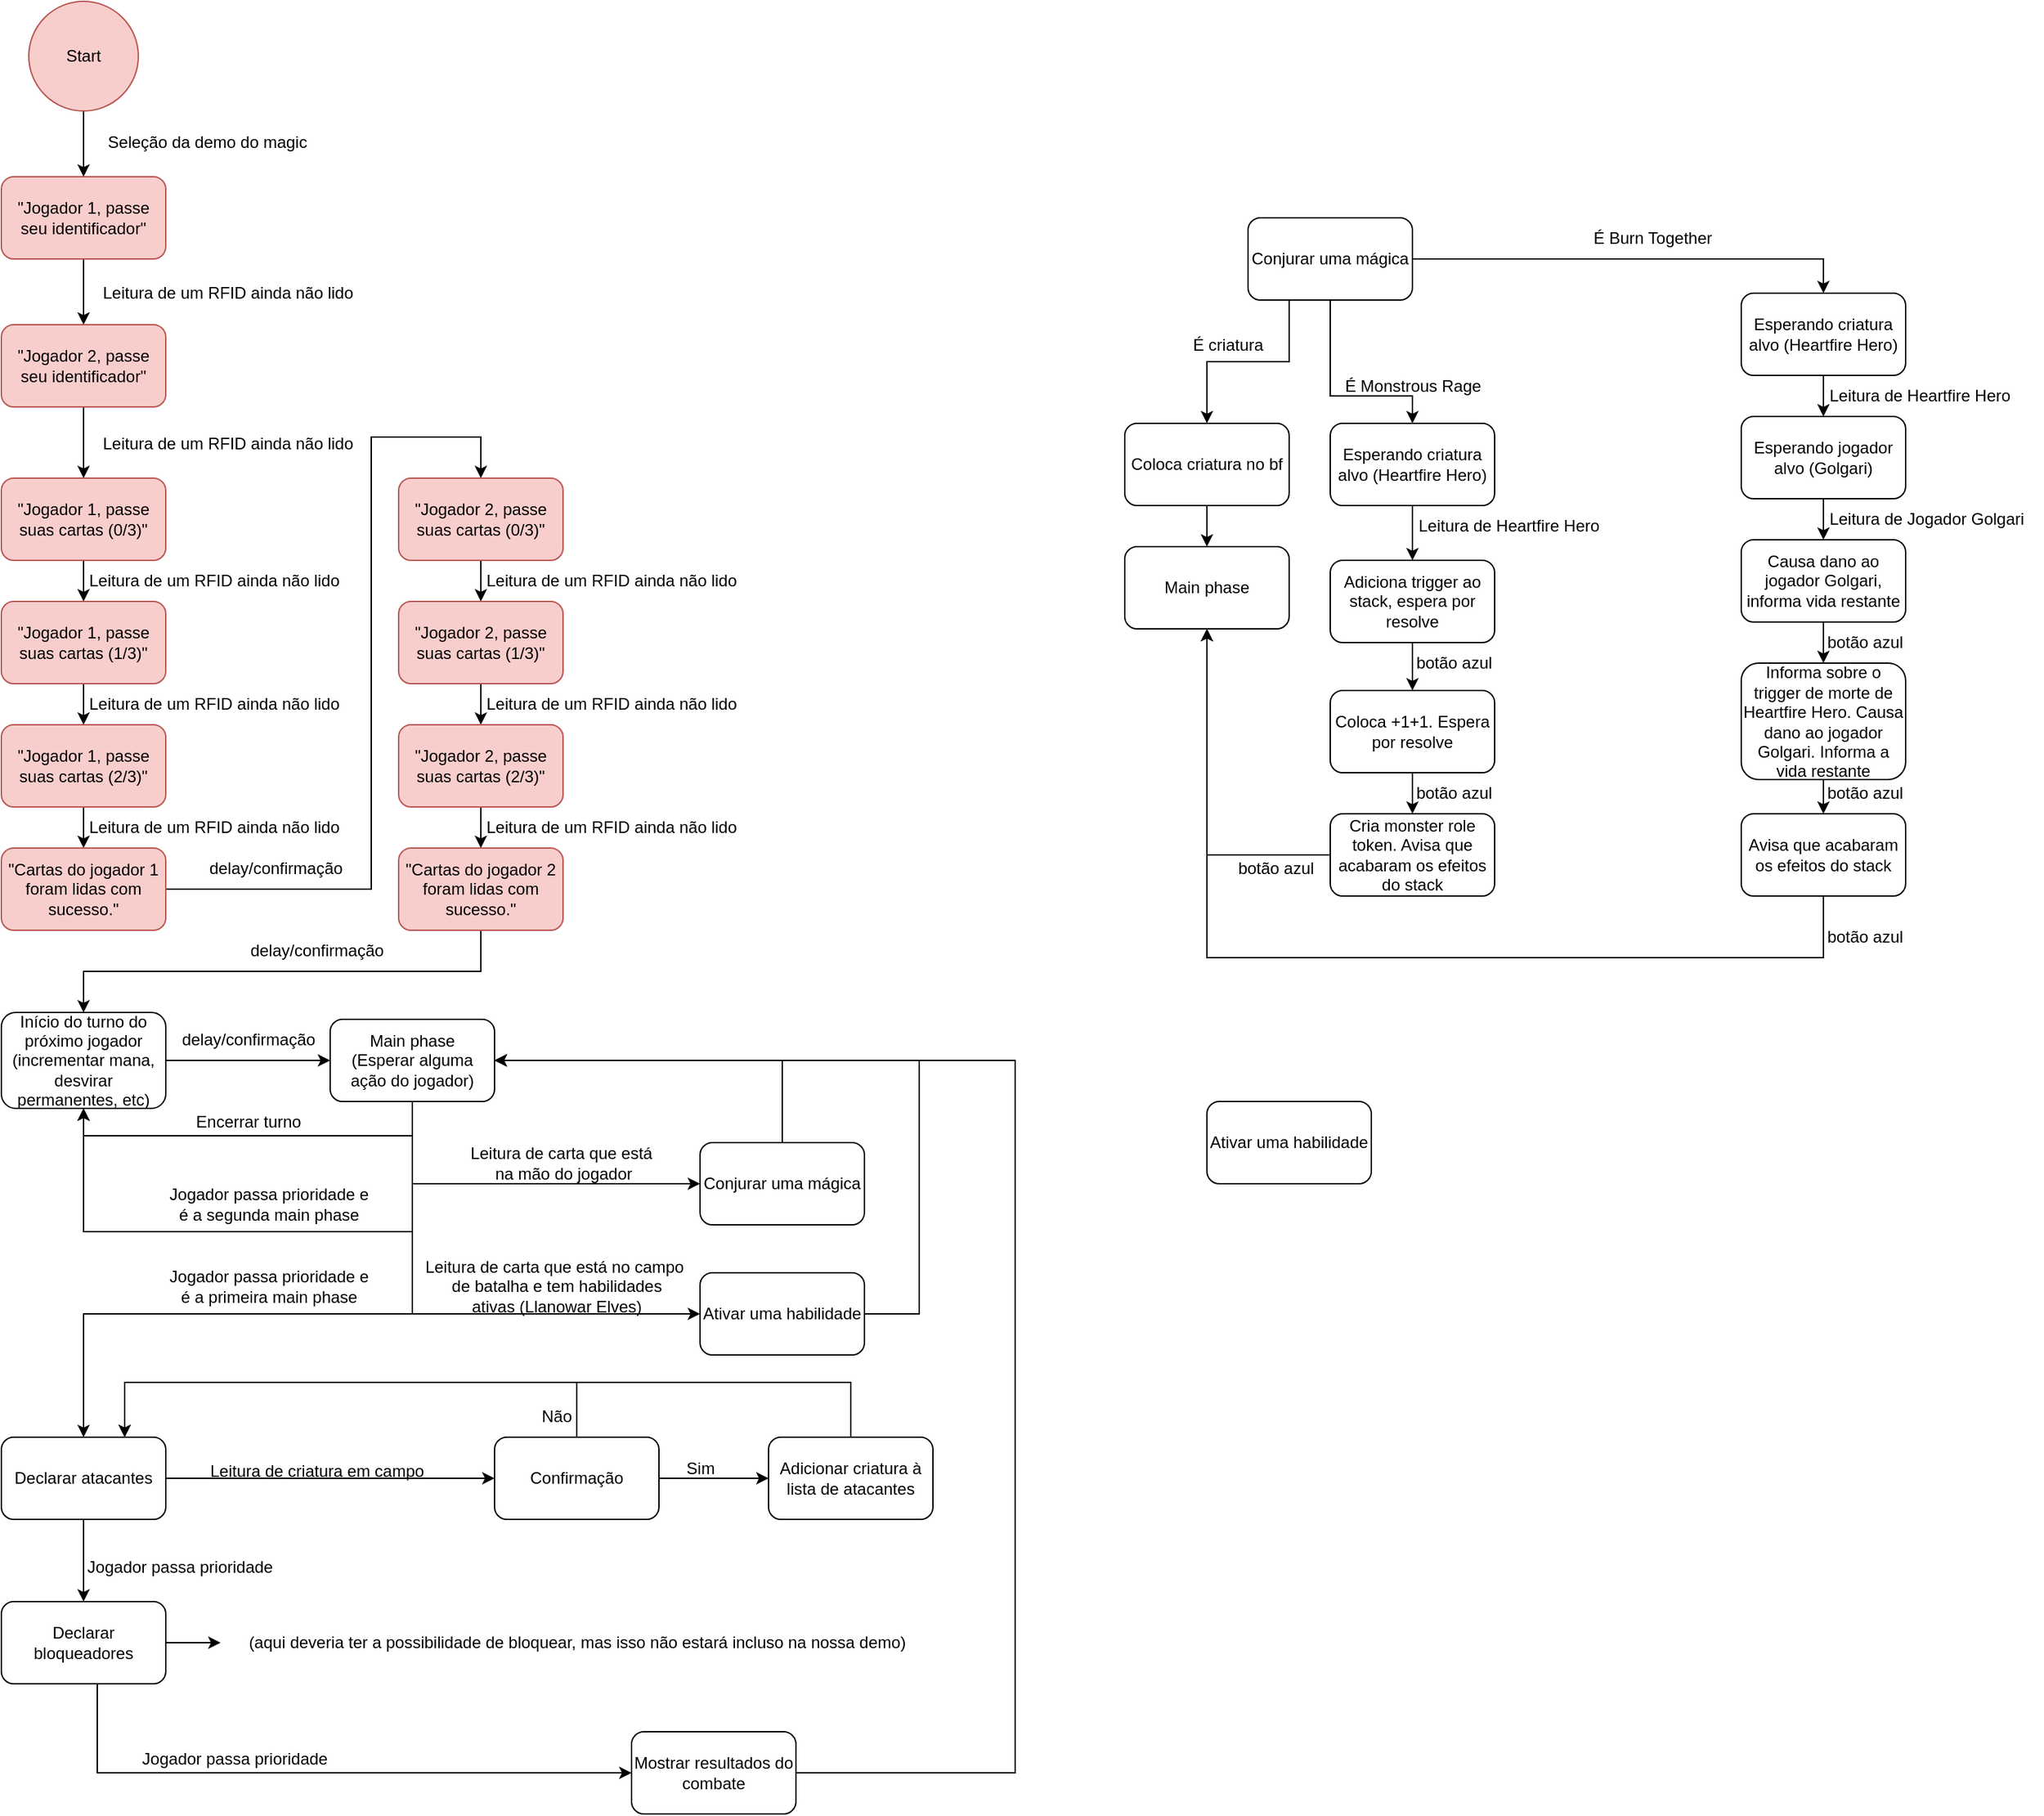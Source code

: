 <mxfile version="27.1.5">
  <diagram id="C5RBs43oDa-KdzZeNtuy" name="Page-1">
    <mxGraphModel dx="1584" dy="2050" grid="1" gridSize="10" guides="1" tooltips="1" connect="1" arrows="1" fold="1" page="1" pageScale="1" pageWidth="827" pageHeight="1169" math="0" shadow="0">
      <root>
        <mxCell id="WIyWlLk6GJQsqaUBKTNV-0" />
        <mxCell id="WIyWlLk6GJQsqaUBKTNV-1" parent="WIyWlLk6GJQsqaUBKTNV-0" />
        <mxCell id="AvsIWTUZXzp0jRkqoMEe-27" style="edgeStyle=orthogonalEdgeStyle;rounded=0;orthogonalLoop=1;jettySize=auto;html=1;entryX=0.5;entryY=0;entryDx=0;entryDy=0;" edge="1" parent="WIyWlLk6GJQsqaUBKTNV-1" source="U-rhy0H6Ldnbkr2NM6ow-0" target="AvsIWTUZXzp0jRkqoMEe-26">
          <mxGeometry relative="1" as="geometry" />
        </mxCell>
        <mxCell id="U-rhy0H6Ldnbkr2NM6ow-0" value="Start" style="ellipse;whiteSpace=wrap;html=1;aspect=fixed;fillColor=#f8cecc;strokeColor=#b85450;" parent="WIyWlLk6GJQsqaUBKTNV-1" vertex="1">
          <mxGeometry x="40" y="-128" width="80" height="80" as="geometry" />
        </mxCell>
        <mxCell id="U-rhy0H6Ldnbkr2NM6ow-7" style="edgeStyle=orthogonalEdgeStyle;rounded=0;orthogonalLoop=1;jettySize=auto;html=1;entryX=0.5;entryY=0;entryDx=0;entryDy=0;" parent="WIyWlLk6GJQsqaUBKTNV-1" source="U-rhy0H6Ldnbkr2NM6ow-1" target="U-rhy0H6Ldnbkr2NM6ow-5" edge="1">
          <mxGeometry relative="1" as="geometry" />
        </mxCell>
        <mxCell id="U-rhy0H6Ldnbkr2NM6ow-1" value="&quot;Jogador 1, passe suas cartas (0/3)&quot;" style="rounded=1;whiteSpace=wrap;html=1;fillColor=#f8cecc;strokeColor=#b85450;" parent="WIyWlLk6GJQsqaUBKTNV-1" vertex="1">
          <mxGeometry x="20" y="220" width="120" height="60" as="geometry" />
        </mxCell>
        <mxCell id="U-rhy0H6Ldnbkr2NM6ow-3" value="Seleção da demo do magic" style="text;html=1;align=center;verticalAlign=middle;resizable=0;points=[];autosize=1;strokeColor=none;fillColor=none;" parent="WIyWlLk6GJQsqaUBKTNV-1" vertex="1">
          <mxGeometry x="85" y="-40" width="170" height="30" as="geometry" />
        </mxCell>
        <mxCell id="U-rhy0H6Ldnbkr2NM6ow-8" style="edgeStyle=orthogonalEdgeStyle;rounded=0;orthogonalLoop=1;jettySize=auto;html=1;entryX=0.5;entryY=0;entryDx=0;entryDy=0;" parent="WIyWlLk6GJQsqaUBKTNV-1" source="U-rhy0H6Ldnbkr2NM6ow-5" target="U-rhy0H6Ldnbkr2NM6ow-6" edge="1">
          <mxGeometry relative="1" as="geometry" />
        </mxCell>
        <mxCell id="U-rhy0H6Ldnbkr2NM6ow-5" value="&quot;Jogador 1, passe suas cartas (1/3)&quot;" style="rounded=1;whiteSpace=wrap;html=1;fillColor=#f8cecc;strokeColor=#b85450;" parent="WIyWlLk6GJQsqaUBKTNV-1" vertex="1">
          <mxGeometry x="20" y="310" width="120" height="60" as="geometry" />
        </mxCell>
        <mxCell id="U-rhy0H6Ldnbkr2NM6ow-13" style="edgeStyle=orthogonalEdgeStyle;rounded=0;orthogonalLoop=1;jettySize=auto;html=1;entryX=0.5;entryY=0;entryDx=0;entryDy=0;" parent="WIyWlLk6GJQsqaUBKTNV-1" source="U-rhy0H6Ldnbkr2NM6ow-6" target="U-rhy0H6Ldnbkr2NM6ow-12" edge="1">
          <mxGeometry relative="1" as="geometry" />
        </mxCell>
        <mxCell id="U-rhy0H6Ldnbkr2NM6ow-6" value="&quot;Jogador 1, passe suas cartas (2/3)&quot;" style="rounded=1;whiteSpace=wrap;html=1;fillColor=#f8cecc;strokeColor=#b85450;" parent="WIyWlLk6GJQsqaUBKTNV-1" vertex="1">
          <mxGeometry x="20" y="400" width="120" height="60" as="geometry" />
        </mxCell>
        <mxCell id="U-rhy0H6Ldnbkr2NM6ow-9" value="Leitura de um RFID ainda não lido" style="text;html=1;align=center;verticalAlign=middle;resizable=0;points=[];autosize=1;strokeColor=none;fillColor=none;" parent="WIyWlLk6GJQsqaUBKTNV-1" vertex="1">
          <mxGeometry x="70" y="280" width="210" height="30" as="geometry" />
        </mxCell>
        <mxCell id="U-rhy0H6Ldnbkr2NM6ow-11" value="Leitura de um RFID ainda não lido" style="text;html=1;align=center;verticalAlign=middle;resizable=0;points=[];autosize=1;strokeColor=none;fillColor=none;" parent="WIyWlLk6GJQsqaUBKTNV-1" vertex="1">
          <mxGeometry x="70" y="370" width="210" height="30" as="geometry" />
        </mxCell>
        <mxCell id="U-rhy0H6Ldnbkr2NM6ow-25" style="edgeStyle=orthogonalEdgeStyle;rounded=0;orthogonalLoop=1;jettySize=auto;html=1;entryX=0.5;entryY=0;entryDx=0;entryDy=0;" parent="WIyWlLk6GJQsqaUBKTNV-1" source="U-rhy0H6Ldnbkr2NM6ow-12" target="U-rhy0H6Ldnbkr2NM6ow-16" edge="1">
          <mxGeometry relative="1" as="geometry">
            <Array as="points">
              <mxPoint x="290" y="520" />
              <mxPoint x="290" y="190" />
              <mxPoint x="370" y="190" />
            </Array>
            <mxPoint x="370" y="130" as="targetPoint" />
          </mxGeometry>
        </mxCell>
        <mxCell id="U-rhy0H6Ldnbkr2NM6ow-12" value="&quot;Cartas do jogador 1 foram lidas com sucesso.&quot;" style="rounded=1;whiteSpace=wrap;html=1;fillColor=#f8cecc;strokeColor=#b85450;" parent="WIyWlLk6GJQsqaUBKTNV-1" vertex="1">
          <mxGeometry x="20" y="490" width="120" height="60" as="geometry" />
        </mxCell>
        <mxCell id="U-rhy0H6Ldnbkr2NM6ow-14" value="Leitura de um RFID ainda não lido" style="text;html=1;align=center;verticalAlign=middle;resizable=0;points=[];autosize=1;strokeColor=none;fillColor=none;" parent="WIyWlLk6GJQsqaUBKTNV-1" vertex="1">
          <mxGeometry x="70" y="460" width="210" height="30" as="geometry" />
        </mxCell>
        <mxCell id="U-rhy0H6Ldnbkr2NM6ow-15" style="edgeStyle=orthogonalEdgeStyle;rounded=0;orthogonalLoop=1;jettySize=auto;html=1;entryX=0.5;entryY=0;entryDx=0;entryDy=0;" parent="WIyWlLk6GJQsqaUBKTNV-1" source="U-rhy0H6Ldnbkr2NM6ow-16" target="U-rhy0H6Ldnbkr2NM6ow-18" edge="1">
          <mxGeometry relative="1" as="geometry" />
        </mxCell>
        <mxCell id="U-rhy0H6Ldnbkr2NM6ow-16" value="&quot;Jogador 2, passe suas cartas (0/3)&quot;" style="rounded=1;whiteSpace=wrap;html=1;fillColor=#f8cecc;strokeColor=#b85450;" parent="WIyWlLk6GJQsqaUBKTNV-1" vertex="1">
          <mxGeometry x="310" y="220" width="120" height="60" as="geometry" />
        </mxCell>
        <mxCell id="U-rhy0H6Ldnbkr2NM6ow-17" style="edgeStyle=orthogonalEdgeStyle;rounded=0;orthogonalLoop=1;jettySize=auto;html=1;entryX=0.5;entryY=0;entryDx=0;entryDy=0;" parent="WIyWlLk6GJQsqaUBKTNV-1" source="U-rhy0H6Ldnbkr2NM6ow-18" target="U-rhy0H6Ldnbkr2NM6ow-20" edge="1">
          <mxGeometry relative="1" as="geometry" />
        </mxCell>
        <mxCell id="U-rhy0H6Ldnbkr2NM6ow-18" value="&quot;Jogador 2, passe suas cartas (1/3)&quot;" style="rounded=1;whiteSpace=wrap;html=1;fillColor=#f8cecc;strokeColor=#b85450;" parent="WIyWlLk6GJQsqaUBKTNV-1" vertex="1">
          <mxGeometry x="310" y="310" width="120" height="60" as="geometry" />
        </mxCell>
        <mxCell id="U-rhy0H6Ldnbkr2NM6ow-19" style="edgeStyle=orthogonalEdgeStyle;rounded=0;orthogonalLoop=1;jettySize=auto;html=1;entryX=0.5;entryY=0;entryDx=0;entryDy=0;" parent="WIyWlLk6GJQsqaUBKTNV-1" source="U-rhy0H6Ldnbkr2NM6ow-20" target="U-rhy0H6Ldnbkr2NM6ow-23" edge="1">
          <mxGeometry relative="1" as="geometry" />
        </mxCell>
        <mxCell id="U-rhy0H6Ldnbkr2NM6ow-20" value="&quot;Jogador 2, passe suas cartas (2/3)&quot;" style="rounded=1;whiteSpace=wrap;html=1;fillColor=#f8cecc;strokeColor=#b85450;" parent="WIyWlLk6GJQsqaUBKTNV-1" vertex="1">
          <mxGeometry x="310" y="400" width="120" height="60" as="geometry" />
        </mxCell>
        <mxCell id="U-rhy0H6Ldnbkr2NM6ow-21" value="Leitura de um RFID ainda não lido" style="text;html=1;align=center;verticalAlign=middle;resizable=0;points=[];autosize=1;strokeColor=none;fillColor=none;" parent="WIyWlLk6GJQsqaUBKTNV-1" vertex="1">
          <mxGeometry x="360" y="280" width="210" height="30" as="geometry" />
        </mxCell>
        <mxCell id="U-rhy0H6Ldnbkr2NM6ow-22" value="Leitura de um RFID ainda não lido" style="text;html=1;align=center;verticalAlign=middle;resizable=0;points=[];autosize=1;strokeColor=none;fillColor=none;" parent="WIyWlLk6GJQsqaUBKTNV-1" vertex="1">
          <mxGeometry x="360" y="370" width="210" height="30" as="geometry" />
        </mxCell>
        <mxCell id="U-rhy0H6Ldnbkr2NM6ow-28" style="edgeStyle=orthogonalEdgeStyle;rounded=0;orthogonalLoop=1;jettySize=auto;html=1;entryX=0.5;entryY=0;entryDx=0;entryDy=0;" parent="WIyWlLk6GJQsqaUBKTNV-1" source="U-rhy0H6Ldnbkr2NM6ow-23" target="U-rhy0H6Ldnbkr2NM6ow-27" edge="1">
          <mxGeometry relative="1" as="geometry">
            <Array as="points">
              <mxPoint x="370" y="580" />
              <mxPoint x="80" y="580" />
            </Array>
          </mxGeometry>
        </mxCell>
        <mxCell id="U-rhy0H6Ldnbkr2NM6ow-23" value="&quot;Cartas do jogador 2 foram lidas com sucesso.&quot;" style="rounded=1;whiteSpace=wrap;html=1;fillColor=#f8cecc;strokeColor=#b85450;" parent="WIyWlLk6GJQsqaUBKTNV-1" vertex="1">
          <mxGeometry x="310" y="490" width="120" height="60" as="geometry" />
        </mxCell>
        <mxCell id="U-rhy0H6Ldnbkr2NM6ow-24" value="Leitura de um RFID ainda não lido" style="text;html=1;align=center;verticalAlign=middle;resizable=0;points=[];autosize=1;strokeColor=none;fillColor=none;" parent="WIyWlLk6GJQsqaUBKTNV-1" vertex="1">
          <mxGeometry x="360" y="460" width="210" height="30" as="geometry" />
        </mxCell>
        <mxCell id="U-rhy0H6Ldnbkr2NM6ow-26" value="delay/confirmação" style="text;html=1;align=center;verticalAlign=middle;resizable=0;points=[];autosize=1;strokeColor=none;fillColor=none;" parent="WIyWlLk6GJQsqaUBKTNV-1" vertex="1">
          <mxGeometry x="160" y="490" width="120" height="30" as="geometry" />
        </mxCell>
        <mxCell id="U-rhy0H6Ldnbkr2NM6ow-31" style="edgeStyle=orthogonalEdgeStyle;rounded=0;orthogonalLoop=1;jettySize=auto;html=1;entryX=0;entryY=0.5;entryDx=0;entryDy=0;" parent="WIyWlLk6GJQsqaUBKTNV-1" source="U-rhy0H6Ldnbkr2NM6ow-27" target="U-rhy0H6Ldnbkr2NM6ow-30" edge="1">
          <mxGeometry relative="1" as="geometry" />
        </mxCell>
        <mxCell id="U-rhy0H6Ldnbkr2NM6ow-27" value="Início do turno do próximo jogador&lt;div&gt;(incrementar mana, desvirar permanentes, etc)&lt;/div&gt;" style="rounded=1;whiteSpace=wrap;html=1;" parent="WIyWlLk6GJQsqaUBKTNV-1" vertex="1">
          <mxGeometry x="20" y="610" width="120" height="70" as="geometry" />
        </mxCell>
        <mxCell id="U-rhy0H6Ldnbkr2NM6ow-29" value="delay/confirmação" style="text;html=1;align=center;verticalAlign=middle;resizable=0;points=[];autosize=1;strokeColor=none;fillColor=none;" parent="WIyWlLk6GJQsqaUBKTNV-1" vertex="1">
          <mxGeometry x="190" y="550" width="120" height="30" as="geometry" />
        </mxCell>
        <mxCell id="U-rhy0H6Ldnbkr2NM6ow-34" style="edgeStyle=orthogonalEdgeStyle;rounded=0;orthogonalLoop=1;jettySize=auto;html=1;entryX=0.5;entryY=1;entryDx=0;entryDy=0;" parent="WIyWlLk6GJQsqaUBKTNV-1" source="U-rhy0H6Ldnbkr2NM6ow-30" target="U-rhy0H6Ldnbkr2NM6ow-27" edge="1">
          <mxGeometry relative="1" as="geometry">
            <Array as="points">
              <mxPoint x="320" y="700" />
              <mxPoint x="80" y="700" />
            </Array>
          </mxGeometry>
        </mxCell>
        <mxCell id="U-rhy0H6Ldnbkr2NM6ow-42" style="edgeStyle=orthogonalEdgeStyle;rounded=0;orthogonalLoop=1;jettySize=auto;html=1;entryX=0;entryY=0.5;entryDx=0;entryDy=0;" parent="WIyWlLk6GJQsqaUBKTNV-1" source="U-rhy0H6Ldnbkr2NM6ow-30" target="U-rhy0H6Ldnbkr2NM6ow-37" edge="1">
          <mxGeometry relative="1" as="geometry">
            <Array as="points">
              <mxPoint x="320" y="735" />
            </Array>
          </mxGeometry>
        </mxCell>
        <mxCell id="U-rhy0H6Ldnbkr2NM6ow-43" style="edgeStyle=orthogonalEdgeStyle;rounded=0;orthogonalLoop=1;jettySize=auto;html=1;entryX=0;entryY=0.5;entryDx=0;entryDy=0;" parent="WIyWlLk6GJQsqaUBKTNV-1" source="U-rhy0H6Ldnbkr2NM6ow-30" target="U-rhy0H6Ldnbkr2NM6ow-39" edge="1">
          <mxGeometry relative="1" as="geometry">
            <Array as="points">
              <mxPoint x="320" y="830" />
            </Array>
          </mxGeometry>
        </mxCell>
        <mxCell id="U-rhy0H6Ldnbkr2NM6ow-49" style="edgeStyle=orthogonalEdgeStyle;rounded=0;orthogonalLoop=1;jettySize=auto;html=1;entryX=0.5;entryY=0;entryDx=0;entryDy=0;" parent="WIyWlLk6GJQsqaUBKTNV-1" source="U-rhy0H6Ldnbkr2NM6ow-30" target="U-rhy0H6Ldnbkr2NM6ow-51" edge="1">
          <mxGeometry relative="1" as="geometry">
            <mxPoint x="140" y="830" as="targetPoint" />
            <Array as="points">
              <mxPoint x="320" y="830" />
              <mxPoint x="80" y="830" />
            </Array>
          </mxGeometry>
        </mxCell>
        <mxCell id="U-rhy0H6Ldnbkr2NM6ow-56" style="edgeStyle=orthogonalEdgeStyle;rounded=0;orthogonalLoop=1;jettySize=auto;html=1;entryX=0.5;entryY=1;entryDx=0;entryDy=0;" parent="WIyWlLk6GJQsqaUBKTNV-1" source="U-rhy0H6Ldnbkr2NM6ow-30" target="U-rhy0H6Ldnbkr2NM6ow-27" edge="1">
          <mxGeometry relative="1" as="geometry">
            <Array as="points">
              <mxPoint x="320" y="770" />
              <mxPoint x="80" y="770" />
            </Array>
          </mxGeometry>
        </mxCell>
        <mxCell id="U-rhy0H6Ldnbkr2NM6ow-30" value="Main phase&lt;br&gt;(Esperar alguma ação do jogador)" style="rounded=1;whiteSpace=wrap;html=1;" parent="WIyWlLk6GJQsqaUBKTNV-1" vertex="1">
          <mxGeometry x="260" y="615" width="120" height="60" as="geometry" />
        </mxCell>
        <mxCell id="U-rhy0H6Ldnbkr2NM6ow-32" value="delay/confirmação" style="text;html=1;align=center;verticalAlign=middle;resizable=0;points=[];autosize=1;strokeColor=none;fillColor=none;" parent="WIyWlLk6GJQsqaUBKTNV-1" vertex="1">
          <mxGeometry x="140" y="615" width="120" height="30" as="geometry" />
        </mxCell>
        <mxCell id="U-rhy0H6Ldnbkr2NM6ow-35" value="Encerrar turno" style="text;html=1;align=center;verticalAlign=middle;resizable=0;points=[];autosize=1;strokeColor=none;fillColor=none;" parent="WIyWlLk6GJQsqaUBKTNV-1" vertex="1">
          <mxGeometry x="150" y="675" width="100" height="30" as="geometry" />
        </mxCell>
        <mxCell id="U-rhy0H6Ldnbkr2NM6ow-46" style="edgeStyle=orthogonalEdgeStyle;rounded=0;orthogonalLoop=1;jettySize=auto;html=1;entryX=1;entryY=0.5;entryDx=0;entryDy=0;" parent="WIyWlLk6GJQsqaUBKTNV-1" source="U-rhy0H6Ldnbkr2NM6ow-37" target="U-rhy0H6Ldnbkr2NM6ow-30" edge="1">
          <mxGeometry relative="1" as="geometry">
            <Array as="points">
              <mxPoint x="590" y="645" />
            </Array>
          </mxGeometry>
        </mxCell>
        <mxCell id="U-rhy0H6Ldnbkr2NM6ow-37" value="Conjurar uma mágica" style="rounded=1;whiteSpace=wrap;html=1;" parent="WIyWlLk6GJQsqaUBKTNV-1" vertex="1">
          <mxGeometry x="530" y="705" width="120" height="60" as="geometry" />
        </mxCell>
        <mxCell id="U-rhy0H6Ldnbkr2NM6ow-47" style="edgeStyle=orthogonalEdgeStyle;rounded=0;orthogonalLoop=1;jettySize=auto;html=1;entryX=1;entryY=0.5;entryDx=0;entryDy=0;" parent="WIyWlLk6GJQsqaUBKTNV-1" source="U-rhy0H6Ldnbkr2NM6ow-39" target="U-rhy0H6Ldnbkr2NM6ow-30" edge="1">
          <mxGeometry relative="1" as="geometry">
            <Array as="points">
              <mxPoint x="690" y="830" />
              <mxPoint x="690" y="645" />
            </Array>
          </mxGeometry>
        </mxCell>
        <mxCell id="U-rhy0H6Ldnbkr2NM6ow-39" value="Ativar uma habilidade" style="rounded=1;whiteSpace=wrap;html=1;" parent="WIyWlLk6GJQsqaUBKTNV-1" vertex="1">
          <mxGeometry x="530" y="800" width="120" height="60" as="geometry" />
        </mxCell>
        <mxCell id="U-rhy0H6Ldnbkr2NM6ow-44" value="Leitura de carta que está&amp;nbsp;&lt;div&gt;na mão do jogador&lt;/div&gt;" style="text;html=1;align=center;verticalAlign=middle;resizable=0;points=[];autosize=1;strokeColor=none;fillColor=none;" parent="WIyWlLk6GJQsqaUBKTNV-1" vertex="1">
          <mxGeometry x="350" y="700" width="160" height="40" as="geometry" />
        </mxCell>
        <mxCell id="U-rhy0H6Ldnbkr2NM6ow-45" value="Leitura de carta que está&amp;nbsp;&lt;span style=&quot;background-color: transparent; color: light-dark(rgb(0, 0, 0), rgb(255, 255, 255));&quot;&gt;no campo&amp;nbsp;&lt;/span&gt;&lt;div&gt;&lt;span style=&quot;background-color: transparent; color: light-dark(rgb(0, 0, 0), rgb(255, 255, 255));&quot;&gt;de&amp;nbsp;&lt;/span&gt;&lt;span style=&quot;background-color: transparent; color: light-dark(rgb(0, 0, 0), rgb(255, 255, 255));&quot;&gt;batalha e tem habilidades&lt;/span&gt;&lt;/div&gt;&lt;div&gt;&lt;span style=&quot;background-color: transparent; color: light-dark(rgb(0, 0, 0), rgb(255, 255, 255));&quot;&gt;ativas (Llanowar Elves)&lt;/span&gt;&lt;/div&gt;" style="text;html=1;align=center;verticalAlign=middle;resizable=0;points=[];autosize=1;strokeColor=none;fillColor=none;" parent="WIyWlLk6GJQsqaUBKTNV-1" vertex="1">
          <mxGeometry x="315" y="780" width="220" height="60" as="geometry" />
        </mxCell>
        <mxCell id="U-rhy0H6Ldnbkr2NM6ow-50" value="Jogador passa prioridade e&lt;div&gt;é a primeira main phase&lt;/div&gt;" style="text;html=1;align=center;verticalAlign=middle;resizable=0;points=[];autosize=1;strokeColor=none;fillColor=none;" parent="WIyWlLk6GJQsqaUBKTNV-1" vertex="1">
          <mxGeometry x="130" y="790" width="170" height="40" as="geometry" />
        </mxCell>
        <mxCell id="U-rhy0H6Ldnbkr2NM6ow-54" style="edgeStyle=orthogonalEdgeStyle;rounded=0;orthogonalLoop=1;jettySize=auto;html=1;entryX=0.5;entryY=0;entryDx=0;entryDy=0;" parent="WIyWlLk6GJQsqaUBKTNV-1" source="U-rhy0H6Ldnbkr2NM6ow-51" target="U-rhy0H6Ldnbkr2NM6ow-52" edge="1">
          <mxGeometry relative="1" as="geometry" />
        </mxCell>
        <mxCell id="U-rhy0H6Ldnbkr2NM6ow-61" style="edgeStyle=orthogonalEdgeStyle;rounded=0;orthogonalLoop=1;jettySize=auto;html=1;entryX=0;entryY=0.5;entryDx=0;entryDy=0;" parent="WIyWlLk6GJQsqaUBKTNV-1" source="U-rhy0H6Ldnbkr2NM6ow-51" target="U-rhy0H6Ldnbkr2NM6ow-60" edge="1">
          <mxGeometry relative="1" as="geometry" />
        </mxCell>
        <mxCell id="U-rhy0H6Ldnbkr2NM6ow-51" value="Declarar atacantes" style="rounded=1;whiteSpace=wrap;html=1;" parent="WIyWlLk6GJQsqaUBKTNV-1" vertex="1">
          <mxGeometry x="20" y="920" width="120" height="60" as="geometry" />
        </mxCell>
        <mxCell id="U-rhy0H6Ldnbkr2NM6ow-71" style="edgeStyle=orthogonalEdgeStyle;rounded=0;orthogonalLoop=1;jettySize=auto;html=1;" parent="WIyWlLk6GJQsqaUBKTNV-1" source="U-rhy0H6Ldnbkr2NM6ow-52" edge="1">
          <mxGeometry relative="1" as="geometry">
            <mxPoint x="180" y="1070" as="targetPoint" />
          </mxGeometry>
        </mxCell>
        <mxCell id="U-rhy0H6Ldnbkr2NM6ow-79" style="edgeStyle=orthogonalEdgeStyle;rounded=0;orthogonalLoop=1;jettySize=auto;html=1;entryX=0;entryY=0.5;entryDx=0;entryDy=0;" parent="WIyWlLk6GJQsqaUBKTNV-1" source="U-rhy0H6Ldnbkr2NM6ow-52" target="U-rhy0H6Ldnbkr2NM6ow-78" edge="1">
          <mxGeometry relative="1" as="geometry">
            <Array as="points">
              <mxPoint x="90" y="1165" />
            </Array>
          </mxGeometry>
        </mxCell>
        <mxCell id="U-rhy0H6Ldnbkr2NM6ow-52" value="Declarar bloqueadores" style="rounded=1;whiteSpace=wrap;html=1;" parent="WIyWlLk6GJQsqaUBKTNV-1" vertex="1">
          <mxGeometry x="20" y="1040" width="120" height="60" as="geometry" />
        </mxCell>
        <mxCell id="U-rhy0H6Ldnbkr2NM6ow-57" value="Jogador passa prioridade e&lt;div&gt;é a segunda main phase&lt;/div&gt;" style="text;html=1;align=center;verticalAlign=middle;resizable=0;points=[];autosize=1;strokeColor=none;fillColor=none;" parent="WIyWlLk6GJQsqaUBKTNV-1" vertex="1">
          <mxGeometry x="130" y="730" width="170" height="40" as="geometry" />
        </mxCell>
        <mxCell id="U-rhy0H6Ldnbkr2NM6ow-59" value="Jogador passa prioridade" style="text;html=1;align=center;verticalAlign=middle;resizable=0;points=[];autosize=1;strokeColor=none;fillColor=none;" parent="WIyWlLk6GJQsqaUBKTNV-1" vertex="1">
          <mxGeometry x="70" y="1000" width="160" height="30" as="geometry" />
        </mxCell>
        <mxCell id="U-rhy0H6Ldnbkr2NM6ow-62" style="edgeStyle=orthogonalEdgeStyle;rounded=0;orthogonalLoop=1;jettySize=auto;html=1;entryX=0.75;entryY=0;entryDx=0;entryDy=0;" parent="WIyWlLk6GJQsqaUBKTNV-1" source="U-rhy0H6Ldnbkr2NM6ow-60" target="U-rhy0H6Ldnbkr2NM6ow-51" edge="1">
          <mxGeometry relative="1" as="geometry">
            <Array as="points">
              <mxPoint x="440" y="880" />
              <mxPoint x="110" y="880" />
            </Array>
          </mxGeometry>
        </mxCell>
        <mxCell id="U-rhy0H6Ldnbkr2NM6ow-66" value="" style="edgeStyle=orthogonalEdgeStyle;rounded=0;orthogonalLoop=1;jettySize=auto;html=1;" parent="WIyWlLk6GJQsqaUBKTNV-1" source="U-rhy0H6Ldnbkr2NM6ow-60" target="U-rhy0H6Ldnbkr2NM6ow-65" edge="1">
          <mxGeometry relative="1" as="geometry" />
        </mxCell>
        <mxCell id="U-rhy0H6Ldnbkr2NM6ow-60" value="Confirmação" style="rounded=1;whiteSpace=wrap;html=1;" parent="WIyWlLk6GJQsqaUBKTNV-1" vertex="1">
          <mxGeometry x="380" y="920" width="120" height="60" as="geometry" />
        </mxCell>
        <mxCell id="U-rhy0H6Ldnbkr2NM6ow-63" value="Leitura de criatura em campo" style="text;html=1;align=center;verticalAlign=middle;resizable=0;points=[];autosize=1;strokeColor=none;fillColor=none;" parent="WIyWlLk6GJQsqaUBKTNV-1" vertex="1">
          <mxGeometry x="160" y="930" width="180" height="30" as="geometry" />
        </mxCell>
        <mxCell id="U-rhy0H6Ldnbkr2NM6ow-64" value="Não" style="text;html=1;align=center;verticalAlign=middle;resizable=0;points=[];autosize=1;strokeColor=none;fillColor=none;" parent="WIyWlLk6GJQsqaUBKTNV-1" vertex="1">
          <mxGeometry x="400" y="890" width="50" height="30" as="geometry" />
        </mxCell>
        <mxCell id="U-rhy0H6Ldnbkr2NM6ow-68" style="edgeStyle=orthogonalEdgeStyle;rounded=0;orthogonalLoop=1;jettySize=auto;html=1;entryX=0.75;entryY=0;entryDx=0;entryDy=0;" parent="WIyWlLk6GJQsqaUBKTNV-1" source="U-rhy0H6Ldnbkr2NM6ow-65" target="U-rhy0H6Ldnbkr2NM6ow-51" edge="1">
          <mxGeometry relative="1" as="geometry">
            <Array as="points">
              <mxPoint x="640" y="880" />
              <mxPoint x="110" y="880" />
            </Array>
          </mxGeometry>
        </mxCell>
        <mxCell id="U-rhy0H6Ldnbkr2NM6ow-65" value="Adicionar criatura à lista de atacantes" style="whiteSpace=wrap;html=1;rounded=1;" parent="WIyWlLk6GJQsqaUBKTNV-1" vertex="1">
          <mxGeometry x="580" y="920" width="120" height="60" as="geometry" />
        </mxCell>
        <mxCell id="U-rhy0H6Ldnbkr2NM6ow-67" value="Sim" style="text;html=1;align=center;verticalAlign=middle;resizable=0;points=[];autosize=1;strokeColor=none;fillColor=none;" parent="WIyWlLk6GJQsqaUBKTNV-1" vertex="1">
          <mxGeometry x="510" y="928" width="40" height="30" as="geometry" />
        </mxCell>
        <mxCell id="U-rhy0H6Ldnbkr2NM6ow-69" value="Jogador passa prioridade" style="text;html=1;align=center;verticalAlign=middle;resizable=0;points=[];autosize=1;strokeColor=none;fillColor=none;" parent="WIyWlLk6GJQsqaUBKTNV-1" vertex="1">
          <mxGeometry x="110" y="1140" width="160" height="30" as="geometry" />
        </mxCell>
        <mxCell id="U-rhy0H6Ldnbkr2NM6ow-70" value="(aqui deveria ter a possibilidade de bloquear, mas isso não estará incluso na nossa demo)" style="text;html=1;align=center;verticalAlign=middle;resizable=0;points=[];autosize=1;strokeColor=none;fillColor=none;" parent="WIyWlLk6GJQsqaUBKTNV-1" vertex="1">
          <mxGeometry x="190" y="1055" width="500" height="30" as="geometry" />
        </mxCell>
        <mxCell id="U-rhy0H6Ldnbkr2NM6ow-81" style="edgeStyle=orthogonalEdgeStyle;rounded=0;orthogonalLoop=1;jettySize=auto;html=1;entryX=1;entryY=0.5;entryDx=0;entryDy=0;" parent="WIyWlLk6GJQsqaUBKTNV-1" source="U-rhy0H6Ldnbkr2NM6ow-78" target="U-rhy0H6Ldnbkr2NM6ow-30" edge="1">
          <mxGeometry relative="1" as="geometry">
            <Array as="points">
              <mxPoint x="760" y="1165" />
              <mxPoint x="760" y="645" />
            </Array>
          </mxGeometry>
        </mxCell>
        <mxCell id="U-rhy0H6Ldnbkr2NM6ow-78" value="Mostrar resultados do combate" style="rounded=1;whiteSpace=wrap;html=1;" parent="WIyWlLk6GJQsqaUBKTNV-1" vertex="1">
          <mxGeometry x="480" y="1135" width="120" height="60" as="geometry" />
        </mxCell>
        <mxCell id="AvsIWTUZXzp0jRkqoMEe-2" style="edgeStyle=orthogonalEdgeStyle;rounded=0;orthogonalLoop=1;jettySize=auto;html=1;entryX=0.5;entryY=0;entryDx=0;entryDy=0;exitX=0.25;exitY=1;exitDx=0;exitDy=0;" edge="1" parent="WIyWlLk6GJQsqaUBKTNV-1" source="AvsIWTUZXzp0jRkqoMEe-0" target="AvsIWTUZXzp0jRkqoMEe-1">
          <mxGeometry relative="1" as="geometry" />
        </mxCell>
        <mxCell id="AvsIWTUZXzp0jRkqoMEe-5" style="edgeStyle=orthogonalEdgeStyle;rounded=0;orthogonalLoop=1;jettySize=auto;html=1;entryX=0.5;entryY=0;entryDx=0;entryDy=0;" edge="1" parent="WIyWlLk6GJQsqaUBKTNV-1" source="AvsIWTUZXzp0jRkqoMEe-0" target="AvsIWTUZXzp0jRkqoMEe-4">
          <mxGeometry relative="1" as="geometry">
            <Array as="points">
              <mxPoint x="990" y="160" />
              <mxPoint x="1050" y="160" />
            </Array>
          </mxGeometry>
        </mxCell>
        <mxCell id="AvsIWTUZXzp0jRkqoMEe-23" value="" style="edgeStyle=orthogonalEdgeStyle;rounded=0;orthogonalLoop=1;jettySize=auto;html=1;" edge="1" parent="WIyWlLk6GJQsqaUBKTNV-1" source="AvsIWTUZXzp0jRkqoMEe-0" target="AvsIWTUZXzp0jRkqoMEe-22">
          <mxGeometry relative="1" as="geometry">
            <Array as="points">
              <mxPoint x="1350" y="60" />
            </Array>
          </mxGeometry>
        </mxCell>
        <mxCell id="AvsIWTUZXzp0jRkqoMEe-0" value="Conjurar uma mágica" style="rounded=1;whiteSpace=wrap;html=1;" vertex="1" parent="WIyWlLk6GJQsqaUBKTNV-1">
          <mxGeometry x="930" y="30" width="120" height="60" as="geometry" />
        </mxCell>
        <mxCell id="AvsIWTUZXzp0jRkqoMEe-12" value="" style="edgeStyle=orthogonalEdgeStyle;rounded=0;orthogonalLoop=1;jettySize=auto;html=1;" edge="1" parent="WIyWlLk6GJQsqaUBKTNV-1" source="AvsIWTUZXzp0jRkqoMEe-1" target="AvsIWTUZXzp0jRkqoMEe-11">
          <mxGeometry relative="1" as="geometry" />
        </mxCell>
        <mxCell id="AvsIWTUZXzp0jRkqoMEe-1" value="Coloca criatura no bf" style="rounded=1;whiteSpace=wrap;html=1;" vertex="1" parent="WIyWlLk6GJQsqaUBKTNV-1">
          <mxGeometry x="840" y="180" width="120" height="60" as="geometry" />
        </mxCell>
        <mxCell id="AvsIWTUZXzp0jRkqoMEe-3" value="É criatura" style="text;html=1;align=center;verticalAlign=middle;resizable=0;points=[];autosize=1;strokeColor=none;fillColor=none;" vertex="1" parent="WIyWlLk6GJQsqaUBKTNV-1">
          <mxGeometry x="880" y="108" width="70" height="30" as="geometry" />
        </mxCell>
        <mxCell id="AvsIWTUZXzp0jRkqoMEe-9" style="edgeStyle=orthogonalEdgeStyle;rounded=0;orthogonalLoop=1;jettySize=auto;html=1;entryX=0.5;entryY=0;entryDx=0;entryDy=0;" edge="1" parent="WIyWlLk6GJQsqaUBKTNV-1" source="AvsIWTUZXzp0jRkqoMEe-4" target="AvsIWTUZXzp0jRkqoMEe-8">
          <mxGeometry relative="1" as="geometry" />
        </mxCell>
        <mxCell id="AvsIWTUZXzp0jRkqoMEe-4" value="Esperando criatura alvo (Heartfire Hero)" style="rounded=1;whiteSpace=wrap;html=1;" vertex="1" parent="WIyWlLk6GJQsqaUBKTNV-1">
          <mxGeometry x="990" y="180" width="120" height="60" as="geometry" />
        </mxCell>
        <mxCell id="AvsIWTUZXzp0jRkqoMEe-6" value="É Monstrous Rage" style="text;html=1;align=center;verticalAlign=middle;resizable=0;points=[];autosize=1;strokeColor=none;fillColor=none;" vertex="1" parent="WIyWlLk6GJQsqaUBKTNV-1">
          <mxGeometry x="990" y="138" width="120" height="30" as="geometry" />
        </mxCell>
        <mxCell id="AvsIWTUZXzp0jRkqoMEe-14" value="" style="edgeStyle=orthogonalEdgeStyle;rounded=0;orthogonalLoop=1;jettySize=auto;html=1;" edge="1" parent="WIyWlLk6GJQsqaUBKTNV-1" source="AvsIWTUZXzp0jRkqoMEe-8" target="AvsIWTUZXzp0jRkqoMEe-13">
          <mxGeometry relative="1" as="geometry" />
        </mxCell>
        <mxCell id="AvsIWTUZXzp0jRkqoMEe-8" value="Adiciona trigger ao stack, espera por resolve" style="rounded=1;whiteSpace=wrap;html=1;" vertex="1" parent="WIyWlLk6GJQsqaUBKTNV-1">
          <mxGeometry x="990" y="280" width="120" height="60" as="geometry" />
        </mxCell>
        <mxCell id="AvsIWTUZXzp0jRkqoMEe-10" value="Leitura de Heartfire Hero" style="text;html=1;align=center;verticalAlign=middle;resizable=0;points=[];autosize=1;strokeColor=none;fillColor=none;" vertex="1" parent="WIyWlLk6GJQsqaUBKTNV-1">
          <mxGeometry x="1040" y="240" width="160" height="30" as="geometry" />
        </mxCell>
        <mxCell id="AvsIWTUZXzp0jRkqoMEe-11" value="Main phase" style="whiteSpace=wrap;html=1;rounded=1;" vertex="1" parent="WIyWlLk6GJQsqaUBKTNV-1">
          <mxGeometry x="840" y="270" width="120" height="60" as="geometry" />
        </mxCell>
        <mxCell id="AvsIWTUZXzp0jRkqoMEe-17" style="edgeStyle=orthogonalEdgeStyle;rounded=0;orthogonalLoop=1;jettySize=auto;html=1;entryX=0.5;entryY=0;entryDx=0;entryDy=0;" edge="1" parent="WIyWlLk6GJQsqaUBKTNV-1" source="AvsIWTUZXzp0jRkqoMEe-13" target="AvsIWTUZXzp0jRkqoMEe-16">
          <mxGeometry relative="1" as="geometry" />
        </mxCell>
        <mxCell id="AvsIWTUZXzp0jRkqoMEe-13" value="Coloca +1+1. Espera por resolve" style="whiteSpace=wrap;html=1;rounded=1;" vertex="1" parent="WIyWlLk6GJQsqaUBKTNV-1">
          <mxGeometry x="990" y="375" width="120" height="60" as="geometry" />
        </mxCell>
        <mxCell id="AvsIWTUZXzp0jRkqoMEe-15" value="botão azul" style="text;html=1;align=center;verticalAlign=middle;resizable=0;points=[];autosize=1;strokeColor=none;fillColor=none;" vertex="1" parent="WIyWlLk6GJQsqaUBKTNV-1">
          <mxGeometry x="1040" y="340" width="80" height="30" as="geometry" />
        </mxCell>
        <mxCell id="AvsIWTUZXzp0jRkqoMEe-19" style="edgeStyle=orthogonalEdgeStyle;rounded=0;orthogonalLoop=1;jettySize=auto;html=1;entryX=0.5;entryY=1;entryDx=0;entryDy=0;" edge="1" parent="WIyWlLk6GJQsqaUBKTNV-1" source="AvsIWTUZXzp0jRkqoMEe-16" target="AvsIWTUZXzp0jRkqoMEe-11">
          <mxGeometry relative="1" as="geometry" />
        </mxCell>
        <mxCell id="AvsIWTUZXzp0jRkqoMEe-16" value="Cria monster role token. Avisa que acabaram os efeitos do stack" style="whiteSpace=wrap;html=1;rounded=1;" vertex="1" parent="WIyWlLk6GJQsqaUBKTNV-1">
          <mxGeometry x="990" y="465" width="120" height="60" as="geometry" />
        </mxCell>
        <mxCell id="AvsIWTUZXzp0jRkqoMEe-18" value="botão azul" style="text;html=1;align=center;verticalAlign=middle;resizable=0;points=[];autosize=1;strokeColor=none;fillColor=none;" vertex="1" parent="WIyWlLk6GJQsqaUBKTNV-1">
          <mxGeometry x="1040" y="435" width="80" height="30" as="geometry" />
        </mxCell>
        <mxCell id="AvsIWTUZXzp0jRkqoMEe-20" value="botão azul" style="text;html=1;align=center;verticalAlign=middle;resizable=0;points=[];autosize=1;strokeColor=none;fillColor=none;" vertex="1" parent="WIyWlLk6GJQsqaUBKTNV-1">
          <mxGeometry x="910" y="490" width="80" height="30" as="geometry" />
        </mxCell>
        <mxCell id="AvsIWTUZXzp0jRkqoMEe-35" value="" style="edgeStyle=orthogonalEdgeStyle;rounded=0;orthogonalLoop=1;jettySize=auto;html=1;" edge="1" parent="WIyWlLk6GJQsqaUBKTNV-1" source="AvsIWTUZXzp0jRkqoMEe-22" target="AvsIWTUZXzp0jRkqoMEe-34">
          <mxGeometry relative="1" as="geometry" />
        </mxCell>
        <mxCell id="AvsIWTUZXzp0jRkqoMEe-22" value="Esperando criatura alvo (Heartfire Hero)" style="whiteSpace=wrap;html=1;rounded=1;" vertex="1" parent="WIyWlLk6GJQsqaUBKTNV-1">
          <mxGeometry x="1290" y="85" width="120" height="60" as="geometry" />
        </mxCell>
        <mxCell id="AvsIWTUZXzp0jRkqoMEe-24" value="É Burn Together" style="text;html=1;align=center;verticalAlign=middle;resizable=0;points=[];autosize=1;strokeColor=none;fillColor=none;" vertex="1" parent="WIyWlLk6GJQsqaUBKTNV-1">
          <mxGeometry x="1170" y="30" width="110" height="30" as="geometry" />
        </mxCell>
        <mxCell id="AvsIWTUZXzp0jRkqoMEe-53" style="edgeStyle=orthogonalEdgeStyle;rounded=0;orthogonalLoop=1;jettySize=auto;html=1;entryX=0.5;entryY=0;entryDx=0;entryDy=0;" edge="1" parent="WIyWlLk6GJQsqaUBKTNV-1" source="AvsIWTUZXzp0jRkqoMEe-26" target="AvsIWTUZXzp0jRkqoMEe-52">
          <mxGeometry relative="1" as="geometry" />
        </mxCell>
        <mxCell id="AvsIWTUZXzp0jRkqoMEe-26" value="&quot;Jogador 1, passe seu identificador&quot;" style="rounded=1;whiteSpace=wrap;html=1;fillColor=#f8cecc;strokeColor=#b85450;" vertex="1" parent="WIyWlLk6GJQsqaUBKTNV-1">
          <mxGeometry x="20" width="120" height="60" as="geometry" />
        </mxCell>
        <mxCell id="AvsIWTUZXzp0jRkqoMEe-29" value="Leitura de um RFID ainda não lido" style="text;html=1;align=center;verticalAlign=middle;resizable=0;points=[];autosize=1;strokeColor=none;fillColor=none;" vertex="1" parent="WIyWlLk6GJQsqaUBKTNV-1">
          <mxGeometry x="80" y="180" width="210" height="30" as="geometry" />
        </mxCell>
        <mxCell id="AvsIWTUZXzp0jRkqoMEe-38" style="edgeStyle=orthogonalEdgeStyle;rounded=0;orthogonalLoop=1;jettySize=auto;html=1;" edge="1" parent="WIyWlLk6GJQsqaUBKTNV-1" source="AvsIWTUZXzp0jRkqoMEe-34" target="AvsIWTUZXzp0jRkqoMEe-37">
          <mxGeometry relative="1" as="geometry" />
        </mxCell>
        <mxCell id="AvsIWTUZXzp0jRkqoMEe-34" value="Esperando jogador alvo (Golgari)" style="whiteSpace=wrap;html=1;rounded=1;" vertex="1" parent="WIyWlLk6GJQsqaUBKTNV-1">
          <mxGeometry x="1290" y="175" width="120" height="60" as="geometry" />
        </mxCell>
        <mxCell id="AvsIWTUZXzp0jRkqoMEe-36" value="Leitura de Heartfire Hero" style="text;html=1;align=center;verticalAlign=middle;resizable=0;points=[];autosize=1;strokeColor=none;fillColor=none;" vertex="1" parent="WIyWlLk6GJQsqaUBKTNV-1">
          <mxGeometry x="1340" y="145" width="160" height="30" as="geometry" />
        </mxCell>
        <mxCell id="AvsIWTUZXzp0jRkqoMEe-43" value="" style="edgeStyle=orthogonalEdgeStyle;rounded=0;orthogonalLoop=1;jettySize=auto;html=1;" edge="1" parent="WIyWlLk6GJQsqaUBKTNV-1" source="AvsIWTUZXzp0jRkqoMEe-37" target="AvsIWTUZXzp0jRkqoMEe-42">
          <mxGeometry relative="1" as="geometry" />
        </mxCell>
        <mxCell id="AvsIWTUZXzp0jRkqoMEe-37" value="Causa dano ao jogador Golgari, informa vida restante" style="whiteSpace=wrap;html=1;rounded=1;" vertex="1" parent="WIyWlLk6GJQsqaUBKTNV-1">
          <mxGeometry x="1290" y="265" width="120" height="60" as="geometry" />
        </mxCell>
        <mxCell id="AvsIWTUZXzp0jRkqoMEe-40" value="Leitura de Jogador Golgari" style="text;html=1;align=center;verticalAlign=middle;resizable=0;points=[];autosize=1;strokeColor=none;fillColor=none;" vertex="1" parent="WIyWlLk6GJQsqaUBKTNV-1">
          <mxGeometry x="1340" y="235" width="170" height="30" as="geometry" />
        </mxCell>
        <mxCell id="AvsIWTUZXzp0jRkqoMEe-46" style="edgeStyle=orthogonalEdgeStyle;rounded=0;orthogonalLoop=1;jettySize=auto;html=1;entryX=0.5;entryY=0;entryDx=0;entryDy=0;" edge="1" parent="WIyWlLk6GJQsqaUBKTNV-1" source="AvsIWTUZXzp0jRkqoMEe-42" target="AvsIWTUZXzp0jRkqoMEe-45">
          <mxGeometry relative="1" as="geometry" />
        </mxCell>
        <mxCell id="AvsIWTUZXzp0jRkqoMEe-42" value="Informa sobre o trigger de morte de Heartfire Hero. Causa dano ao jogador Golgari. Informa a vida restante" style="whiteSpace=wrap;html=1;rounded=1;" vertex="1" parent="WIyWlLk6GJQsqaUBKTNV-1">
          <mxGeometry x="1290" y="355" width="120" height="85" as="geometry" />
        </mxCell>
        <mxCell id="AvsIWTUZXzp0jRkqoMEe-44" value="botão azul" style="text;html=1;align=center;verticalAlign=middle;resizable=0;points=[];autosize=1;strokeColor=none;fillColor=none;" vertex="1" parent="WIyWlLk6GJQsqaUBKTNV-1">
          <mxGeometry x="1340" y="325" width="80" height="30" as="geometry" />
        </mxCell>
        <mxCell id="AvsIWTUZXzp0jRkqoMEe-48" style="edgeStyle=orthogonalEdgeStyle;rounded=0;orthogonalLoop=1;jettySize=auto;html=1;" edge="1" parent="WIyWlLk6GJQsqaUBKTNV-1" source="AvsIWTUZXzp0jRkqoMEe-45">
          <mxGeometry relative="1" as="geometry">
            <mxPoint x="900" y="330.0" as="targetPoint" />
            <Array as="points">
              <mxPoint x="1350" y="570" />
              <mxPoint x="900" y="570" />
            </Array>
          </mxGeometry>
        </mxCell>
        <mxCell id="AvsIWTUZXzp0jRkqoMEe-45" value="Avisa que acabaram os efeitos do stack" style="rounded=1;whiteSpace=wrap;html=1;" vertex="1" parent="WIyWlLk6GJQsqaUBKTNV-1">
          <mxGeometry x="1290" y="465" width="120" height="60" as="geometry" />
        </mxCell>
        <mxCell id="AvsIWTUZXzp0jRkqoMEe-47" value="botão azul" style="text;html=1;align=center;verticalAlign=middle;resizable=0;points=[];autosize=1;strokeColor=none;fillColor=none;" vertex="1" parent="WIyWlLk6GJQsqaUBKTNV-1">
          <mxGeometry x="1340" y="435" width="80" height="30" as="geometry" />
        </mxCell>
        <mxCell id="AvsIWTUZXzp0jRkqoMEe-49" value="botão azul" style="text;html=1;align=center;verticalAlign=middle;resizable=0;points=[];autosize=1;strokeColor=none;fillColor=none;" vertex="1" parent="WIyWlLk6GJQsqaUBKTNV-1">
          <mxGeometry x="1340" y="540" width="80" height="30" as="geometry" />
        </mxCell>
        <mxCell id="AvsIWTUZXzp0jRkqoMEe-50" value="Ativar uma habilidade" style="rounded=1;whiteSpace=wrap;html=1;" vertex="1" parent="WIyWlLk6GJQsqaUBKTNV-1">
          <mxGeometry x="900" y="675" width="120" height="60" as="geometry" />
        </mxCell>
        <mxCell id="AvsIWTUZXzp0jRkqoMEe-54" style="edgeStyle=orthogonalEdgeStyle;rounded=0;orthogonalLoop=1;jettySize=auto;html=1;entryX=0.5;entryY=0;entryDx=0;entryDy=0;" edge="1" parent="WIyWlLk6GJQsqaUBKTNV-1" source="AvsIWTUZXzp0jRkqoMEe-52" target="U-rhy0H6Ldnbkr2NM6ow-1">
          <mxGeometry relative="1" as="geometry" />
        </mxCell>
        <mxCell id="AvsIWTUZXzp0jRkqoMEe-52" value="&quot;Jogador 2, passe seu identificador&quot;" style="rounded=1;whiteSpace=wrap;html=1;fillColor=#f8cecc;strokeColor=#b85450;" vertex="1" parent="WIyWlLk6GJQsqaUBKTNV-1">
          <mxGeometry x="20" y="108" width="120" height="60" as="geometry" />
        </mxCell>
        <mxCell id="AvsIWTUZXzp0jRkqoMEe-55" value="Leitura de um RFID ainda não lido" style="text;html=1;align=center;verticalAlign=middle;resizable=0;points=[];autosize=1;strokeColor=none;fillColor=none;" vertex="1" parent="WIyWlLk6GJQsqaUBKTNV-1">
          <mxGeometry x="80" y="70" width="210" height="30" as="geometry" />
        </mxCell>
      </root>
    </mxGraphModel>
  </diagram>
</mxfile>
